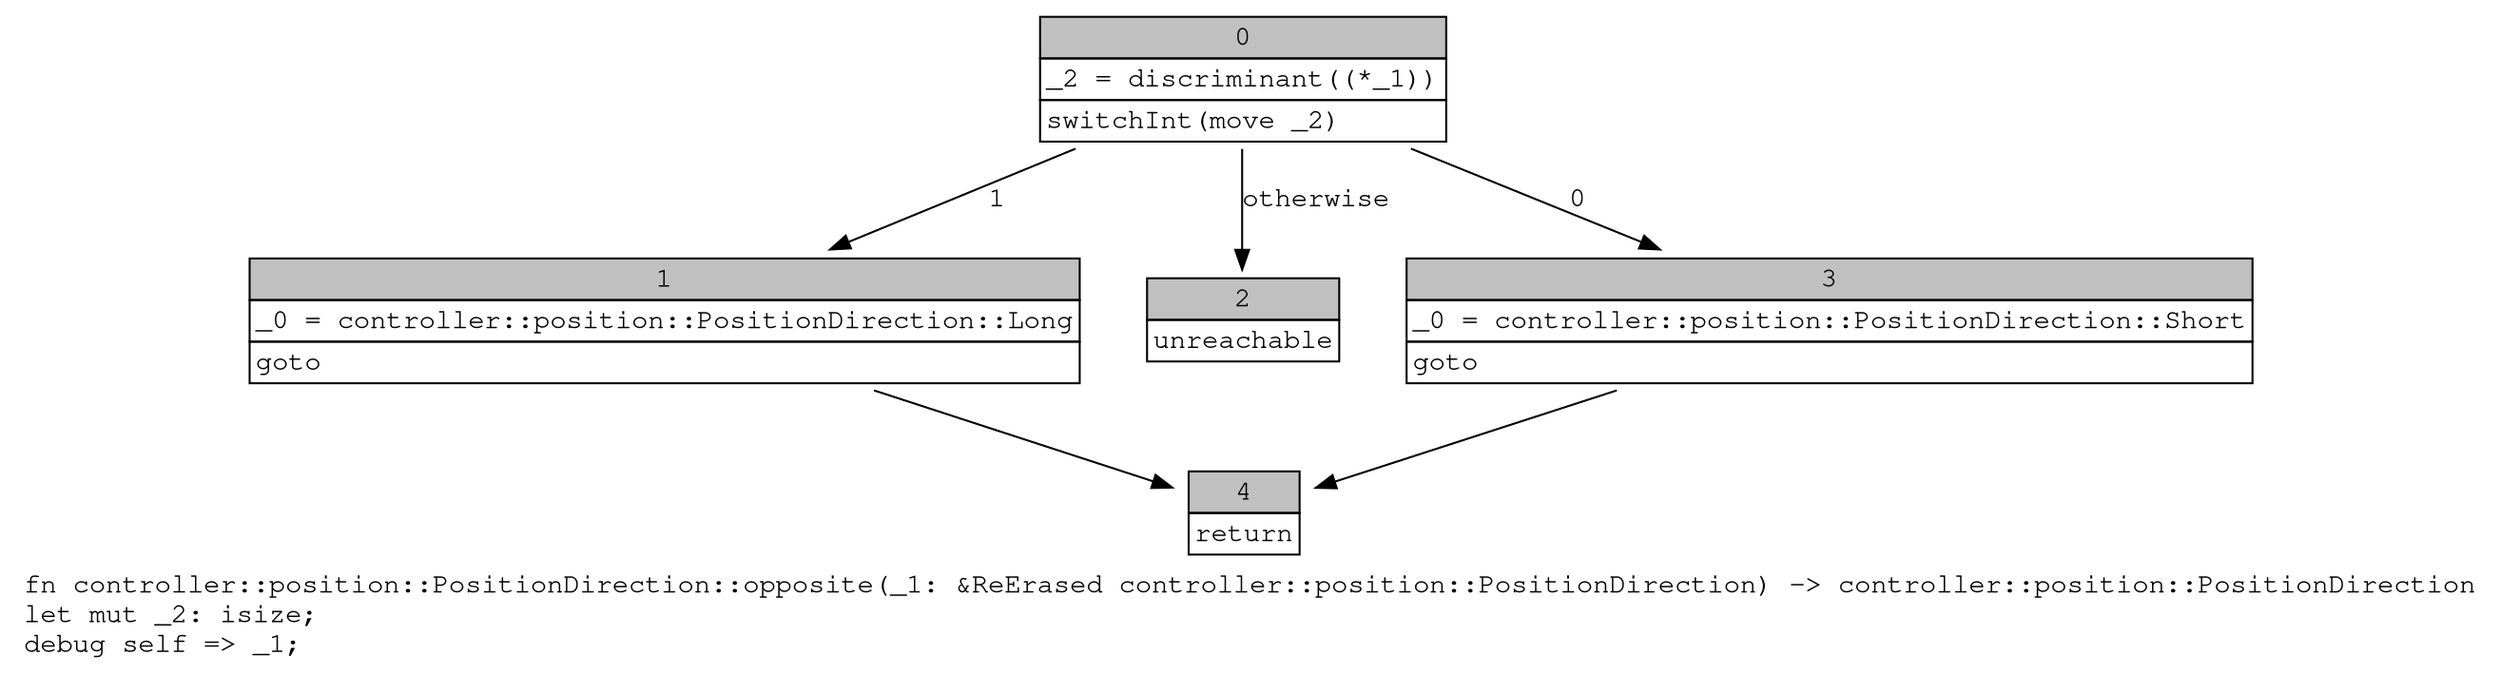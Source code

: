 digraph Mir_0_678 {
    graph [fontname="Courier, monospace"];
    node [fontname="Courier, monospace"];
    edge [fontname="Courier, monospace"];
    label=<fn controller::position::PositionDirection::opposite(_1: &amp;ReErased controller::position::PositionDirection) -&gt; controller::position::PositionDirection<br align="left"/>let mut _2: isize;<br align="left"/>debug self =&gt; _1;<br align="left"/>>;
    bb0__0_678 [shape="none", label=<<table border="0" cellborder="1" cellspacing="0"><tr><td bgcolor="gray" align="center" colspan="1">0</td></tr><tr><td align="left" balign="left">_2 = discriminant((*_1))<br/></td></tr><tr><td align="left">switchInt(move _2)</td></tr></table>>];
    bb1__0_678 [shape="none", label=<<table border="0" cellborder="1" cellspacing="0"><tr><td bgcolor="gray" align="center" colspan="1">1</td></tr><tr><td align="left" balign="left">_0 = controller::position::PositionDirection::Long<br/></td></tr><tr><td align="left">goto</td></tr></table>>];
    bb2__0_678 [shape="none", label=<<table border="0" cellborder="1" cellspacing="0"><tr><td bgcolor="gray" align="center" colspan="1">2</td></tr><tr><td align="left">unreachable</td></tr></table>>];
    bb3__0_678 [shape="none", label=<<table border="0" cellborder="1" cellspacing="0"><tr><td bgcolor="gray" align="center" colspan="1">3</td></tr><tr><td align="left" balign="left">_0 = controller::position::PositionDirection::Short<br/></td></tr><tr><td align="left">goto</td></tr></table>>];
    bb4__0_678 [shape="none", label=<<table border="0" cellborder="1" cellspacing="0"><tr><td bgcolor="gray" align="center" colspan="1">4</td></tr><tr><td align="left">return</td></tr></table>>];
    bb0__0_678 -> bb3__0_678 [label="0"];
    bb0__0_678 -> bb1__0_678 [label="1"];
    bb0__0_678 -> bb2__0_678 [label="otherwise"];
    bb1__0_678 -> bb4__0_678 [label=""];
    bb3__0_678 -> bb4__0_678 [label=""];
}
